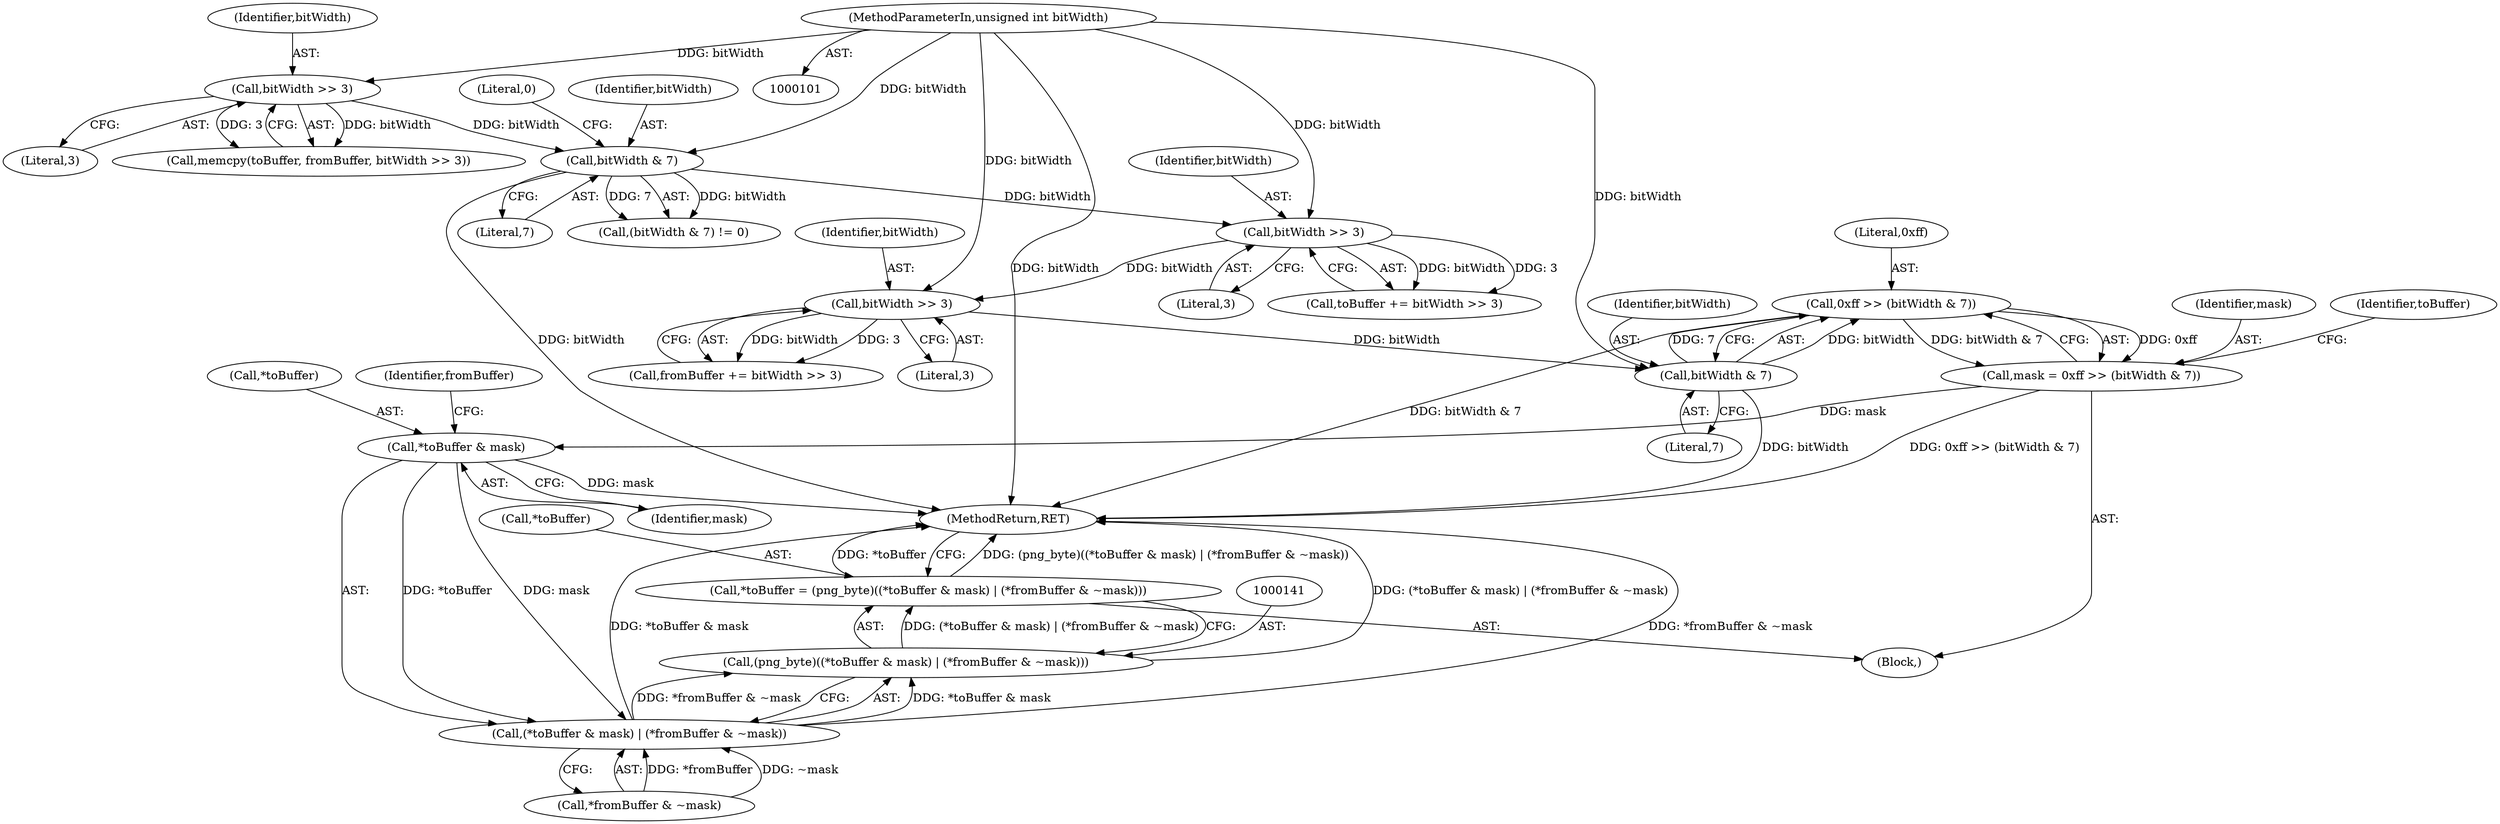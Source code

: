 digraph "1_Android_9d4853418ab2f754c2b63e091c29c5529b8b86ca_122@del" {
"1000132" [label="(Call,0xff >> (bitWidth & 7))"];
"1000134" [label="(Call,bitWidth & 7)"];
"1000127" [label="(Call,bitWidth >> 3)"];
"1000122" [label="(Call,bitWidth >> 3)"];
"1000114" [label="(Call,bitWidth & 7)"];
"1000109" [label="(Call,bitWidth >> 3)"];
"1000104" [label="(MethodParameterIn,unsigned int bitWidth)"];
"1000130" [label="(Call,mask = 0xff >> (bitWidth & 7))"];
"1000143" [label="(Call,*toBuffer & mask)"];
"1000142" [label="(Call,(*toBuffer & mask) | (*fromBuffer & ~mask))"];
"1000140" [label="(Call,(png_byte)((*toBuffer & mask) | (*fromBuffer & ~mask)))"];
"1000137" [label="(Call,*toBuffer = (png_byte)((*toBuffer & mask) | (*fromBuffer & ~mask)))"];
"1000111" [label="(Literal,3)"];
"1000149" [label="(Identifier,fromBuffer)"];
"1000110" [label="(Identifier,bitWidth)"];
"1000131" [label="(Identifier,mask)"];
"1000109" [label="(Call,bitWidth >> 3)"];
"1000115" [label="(Identifier,bitWidth)"];
"1000120" [label="(Call,toBuffer += bitWidth >> 3)"];
"1000128" [label="(Identifier,bitWidth)"];
"1000130" [label="(Call,mask = 0xff >> (bitWidth & 7))"];
"1000138" [label="(Call,*toBuffer)"];
"1000132" [label="(Call,0xff >> (bitWidth & 7))"];
"1000129" [label="(Literal,3)"];
"1000123" [label="(Identifier,bitWidth)"];
"1000106" [label="(Call,memcpy(toBuffer, fromBuffer, bitWidth >> 3))"];
"1000124" [label="(Literal,3)"];
"1000114" [label="(Call,bitWidth & 7)"];
"1000144" [label="(Call,*toBuffer)"];
"1000125" [label="(Call,fromBuffer += bitWidth >> 3)"];
"1000122" [label="(Call,bitWidth >> 3)"];
"1000151" [label="(MethodReturn,RET)"];
"1000140" [label="(Call,(png_byte)((*toBuffer & mask) | (*fromBuffer & ~mask)))"];
"1000134" [label="(Call,bitWidth & 7)"];
"1000136" [label="(Literal,7)"];
"1000147" [label="(Call,*fromBuffer & ~mask)"];
"1000137" [label="(Call,*toBuffer = (png_byte)((*toBuffer & mask) | (*fromBuffer & ~mask)))"];
"1000116" [label="(Literal,7)"];
"1000142" [label="(Call,(*toBuffer & mask) | (*fromBuffer & ~mask))"];
"1000133" [label="(Literal,0xff)"];
"1000118" [label="(Block,)"];
"1000127" [label="(Call,bitWidth >> 3)"];
"1000104" [label="(MethodParameterIn,unsigned int bitWidth)"];
"1000139" [label="(Identifier,toBuffer)"];
"1000135" [label="(Identifier,bitWidth)"];
"1000113" [label="(Call,(bitWidth & 7) != 0)"];
"1000146" [label="(Identifier,mask)"];
"1000143" [label="(Call,*toBuffer & mask)"];
"1000117" [label="(Literal,0)"];
"1000132" -> "1000130"  [label="AST: "];
"1000132" -> "1000134"  [label="CFG: "];
"1000133" -> "1000132"  [label="AST: "];
"1000134" -> "1000132"  [label="AST: "];
"1000130" -> "1000132"  [label="CFG: "];
"1000132" -> "1000151"  [label="DDG: bitWidth & 7"];
"1000132" -> "1000130"  [label="DDG: 0xff"];
"1000132" -> "1000130"  [label="DDG: bitWidth & 7"];
"1000134" -> "1000132"  [label="DDG: bitWidth"];
"1000134" -> "1000132"  [label="DDG: 7"];
"1000134" -> "1000136"  [label="CFG: "];
"1000135" -> "1000134"  [label="AST: "];
"1000136" -> "1000134"  [label="AST: "];
"1000134" -> "1000151"  [label="DDG: bitWidth"];
"1000127" -> "1000134"  [label="DDG: bitWidth"];
"1000104" -> "1000134"  [label="DDG: bitWidth"];
"1000127" -> "1000125"  [label="AST: "];
"1000127" -> "1000129"  [label="CFG: "];
"1000128" -> "1000127"  [label="AST: "];
"1000129" -> "1000127"  [label="AST: "];
"1000125" -> "1000127"  [label="CFG: "];
"1000127" -> "1000125"  [label="DDG: bitWidth"];
"1000127" -> "1000125"  [label="DDG: 3"];
"1000122" -> "1000127"  [label="DDG: bitWidth"];
"1000104" -> "1000127"  [label="DDG: bitWidth"];
"1000122" -> "1000120"  [label="AST: "];
"1000122" -> "1000124"  [label="CFG: "];
"1000123" -> "1000122"  [label="AST: "];
"1000124" -> "1000122"  [label="AST: "];
"1000120" -> "1000122"  [label="CFG: "];
"1000122" -> "1000120"  [label="DDG: bitWidth"];
"1000122" -> "1000120"  [label="DDG: 3"];
"1000114" -> "1000122"  [label="DDG: bitWidth"];
"1000104" -> "1000122"  [label="DDG: bitWidth"];
"1000114" -> "1000113"  [label="AST: "];
"1000114" -> "1000116"  [label="CFG: "];
"1000115" -> "1000114"  [label="AST: "];
"1000116" -> "1000114"  [label="AST: "];
"1000117" -> "1000114"  [label="CFG: "];
"1000114" -> "1000151"  [label="DDG: bitWidth"];
"1000114" -> "1000113"  [label="DDG: bitWidth"];
"1000114" -> "1000113"  [label="DDG: 7"];
"1000109" -> "1000114"  [label="DDG: bitWidth"];
"1000104" -> "1000114"  [label="DDG: bitWidth"];
"1000109" -> "1000106"  [label="AST: "];
"1000109" -> "1000111"  [label="CFG: "];
"1000110" -> "1000109"  [label="AST: "];
"1000111" -> "1000109"  [label="AST: "];
"1000106" -> "1000109"  [label="CFG: "];
"1000109" -> "1000106"  [label="DDG: bitWidth"];
"1000109" -> "1000106"  [label="DDG: 3"];
"1000104" -> "1000109"  [label="DDG: bitWidth"];
"1000104" -> "1000101"  [label="AST: "];
"1000104" -> "1000151"  [label="DDG: bitWidth"];
"1000130" -> "1000118"  [label="AST: "];
"1000131" -> "1000130"  [label="AST: "];
"1000139" -> "1000130"  [label="CFG: "];
"1000130" -> "1000151"  [label="DDG: 0xff >> (bitWidth & 7)"];
"1000130" -> "1000143"  [label="DDG: mask"];
"1000143" -> "1000142"  [label="AST: "];
"1000143" -> "1000146"  [label="CFG: "];
"1000144" -> "1000143"  [label="AST: "];
"1000146" -> "1000143"  [label="AST: "];
"1000149" -> "1000143"  [label="CFG: "];
"1000143" -> "1000151"  [label="DDG: mask"];
"1000143" -> "1000142"  [label="DDG: *toBuffer"];
"1000143" -> "1000142"  [label="DDG: mask"];
"1000142" -> "1000140"  [label="AST: "];
"1000142" -> "1000147"  [label="CFG: "];
"1000147" -> "1000142"  [label="AST: "];
"1000140" -> "1000142"  [label="CFG: "];
"1000142" -> "1000151"  [label="DDG: *toBuffer & mask"];
"1000142" -> "1000151"  [label="DDG: *fromBuffer & ~mask"];
"1000142" -> "1000140"  [label="DDG: *toBuffer & mask"];
"1000142" -> "1000140"  [label="DDG: *fromBuffer & ~mask"];
"1000147" -> "1000142"  [label="DDG: *fromBuffer"];
"1000147" -> "1000142"  [label="DDG: ~mask"];
"1000140" -> "1000137"  [label="AST: "];
"1000141" -> "1000140"  [label="AST: "];
"1000137" -> "1000140"  [label="CFG: "];
"1000140" -> "1000151"  [label="DDG: (*toBuffer & mask) | (*fromBuffer & ~mask)"];
"1000140" -> "1000137"  [label="DDG: (*toBuffer & mask) | (*fromBuffer & ~mask)"];
"1000137" -> "1000118"  [label="AST: "];
"1000138" -> "1000137"  [label="AST: "];
"1000151" -> "1000137"  [label="CFG: "];
"1000137" -> "1000151"  [label="DDG: (png_byte)((*toBuffer & mask) | (*fromBuffer & ~mask))"];
"1000137" -> "1000151"  [label="DDG: *toBuffer"];
}
